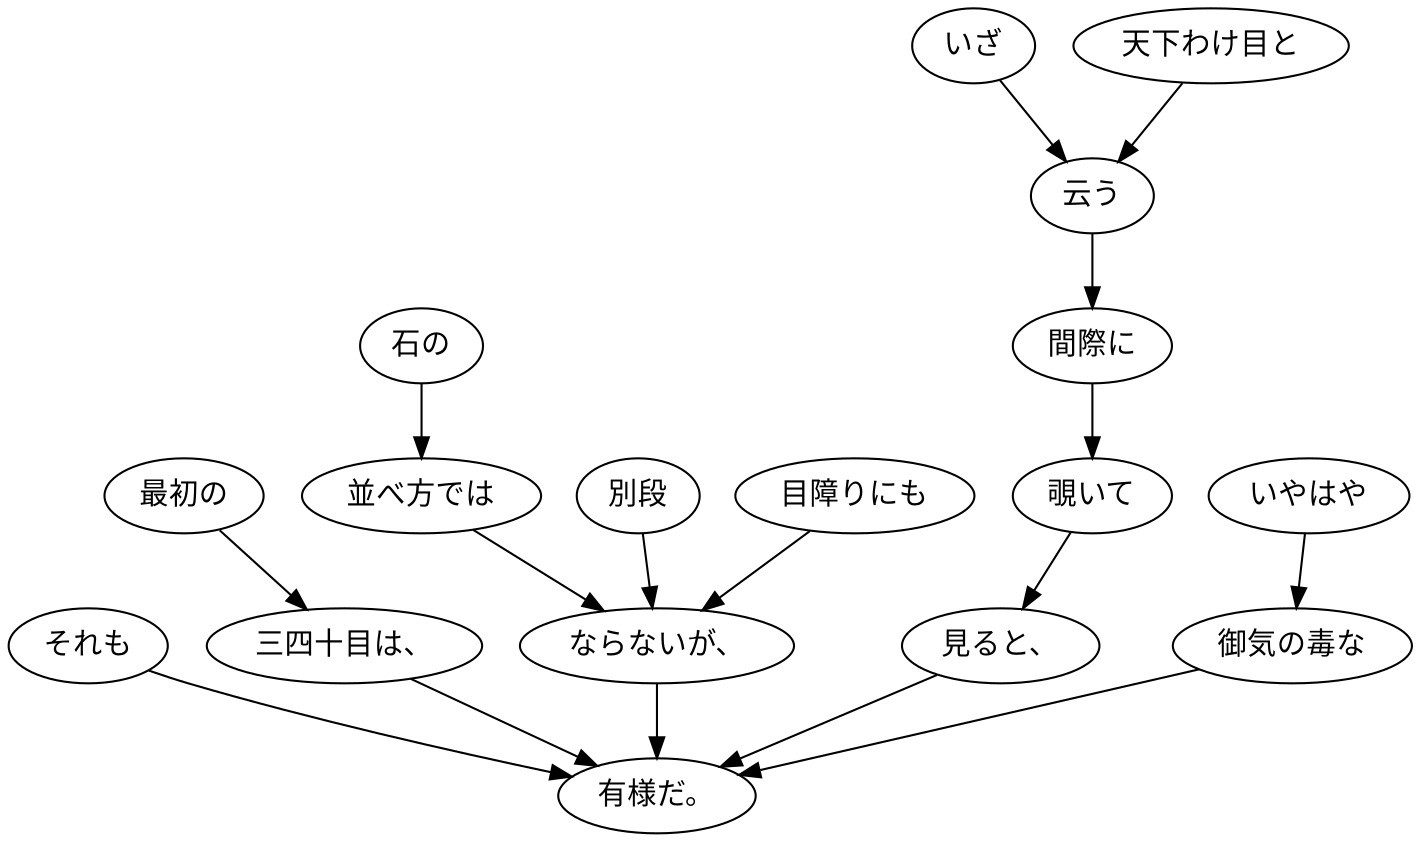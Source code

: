digraph graph7626 {
	node0 [label="それも"];
	node1 [label="最初の"];
	node2 [label="三四十目は、"];
	node3 [label="石の"];
	node4 [label="並べ方では"];
	node5 [label="別段"];
	node6 [label="目障りにも"];
	node7 [label="ならないが、"];
	node8 [label="いざ"];
	node9 [label="天下わけ目と"];
	node10 [label="云う"];
	node11 [label="間際に"];
	node12 [label="覗いて"];
	node13 [label="見ると、"];
	node14 [label="いやはや"];
	node15 [label="御気の毒な"];
	node16 [label="有様だ。"];
	node0 -> node16;
	node1 -> node2;
	node2 -> node16;
	node3 -> node4;
	node4 -> node7;
	node5 -> node7;
	node6 -> node7;
	node7 -> node16;
	node8 -> node10;
	node9 -> node10;
	node10 -> node11;
	node11 -> node12;
	node12 -> node13;
	node13 -> node16;
	node14 -> node15;
	node15 -> node16;
}
